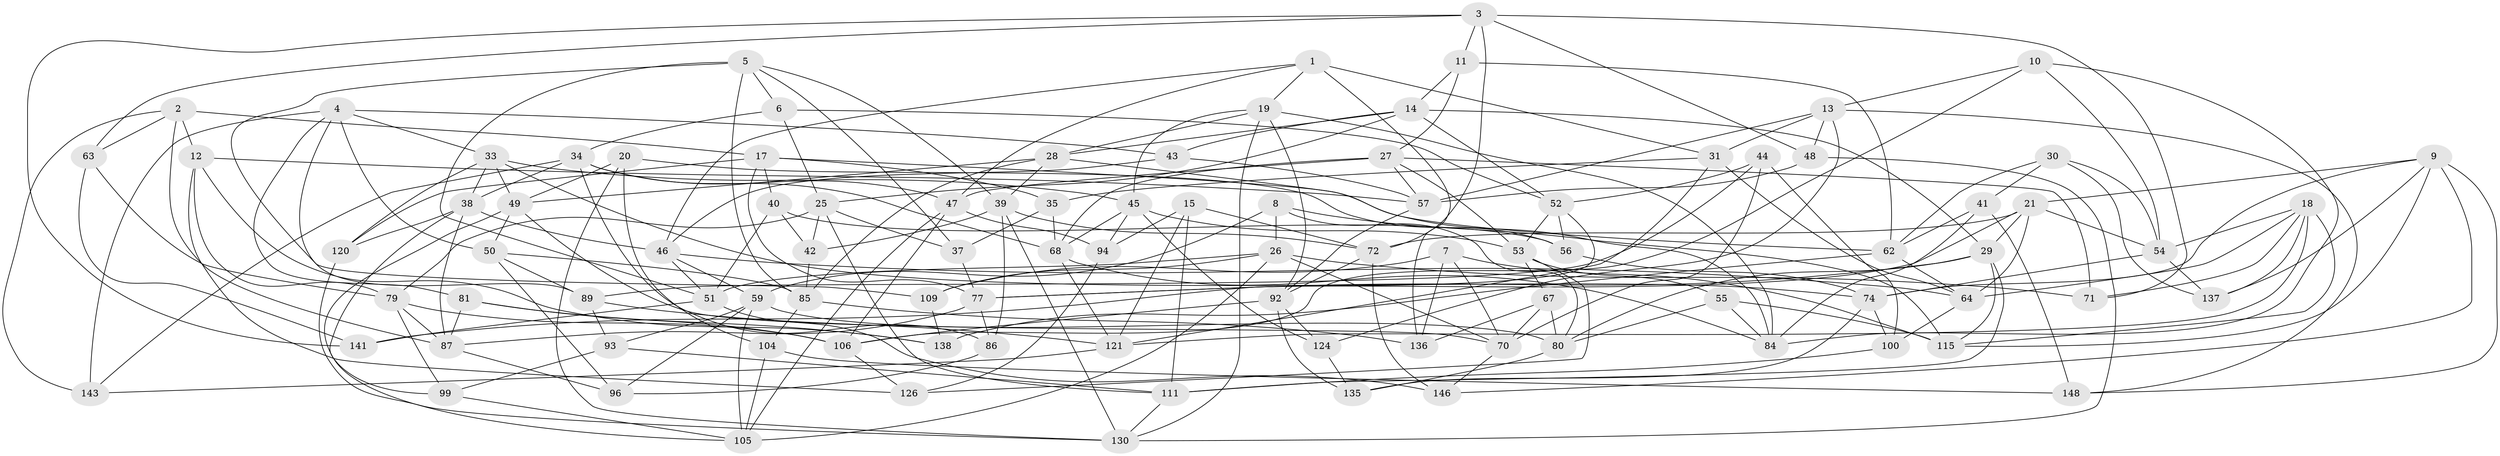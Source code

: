 // Generated by graph-tools (version 1.1) at 2025/24/03/03/25 07:24:22]
// undirected, 95 vertices, 241 edges
graph export_dot {
graph [start="1"]
  node [color=gray90,style=filled];
  1 [super="+127"];
  2 [super="+24"];
  3 [super="+73"];
  4 [super="+75"];
  5 [super="+95"];
  6;
  7;
  8;
  9 [super="+108"];
  10;
  11;
  12 [super="+65"];
  13 [super="+22"];
  14 [super="+16"];
  15;
  17 [super="+23"];
  18 [super="+110"];
  19 [super="+66"];
  20;
  21 [super="+32"];
  25 [super="+107"];
  26 [super="+149"];
  27 [super="+116"];
  28 [super="+128"];
  29 [super="+69"];
  30;
  31 [super="+112"];
  33 [super="+36"];
  34 [super="+114"];
  35;
  37;
  38 [super="+97"];
  39 [super="+58"];
  40;
  41;
  42;
  43;
  44;
  45 [super="+78"];
  46 [super="+134"];
  47 [super="+61"];
  48;
  49 [super="+103"];
  50 [super="+122"];
  51 [super="+145"];
  52 [super="+123"];
  53 [super="+82"];
  54 [super="+76"];
  55;
  56;
  57 [super="+60"];
  59 [super="+101"];
  62 [super="+147"];
  63;
  64 [super="+125"];
  67;
  68 [super="+90"];
  70 [super="+132"];
  71;
  72 [super="+83"];
  74 [super="+140"];
  77 [super="+131"];
  79 [super="+102"];
  80 [super="+98"];
  81;
  84 [super="+129"];
  85 [super="+88"];
  86;
  87 [super="+91"];
  89 [super="+117"];
  92 [super="+139"];
  93;
  94;
  96;
  99;
  100;
  104;
  105 [super="+118"];
  106 [super="+119"];
  109;
  111 [super="+113"];
  115 [super="+142"];
  120;
  121 [super="+133"];
  124;
  126;
  130 [super="+144"];
  135;
  136;
  137;
  138;
  141;
  143;
  146;
  148;
  1 -- 136;
  1 -- 19;
  1 -- 47;
  1 -- 31 [weight=2];
  1 -- 46;
  2 -- 17;
  2 -- 87;
  2 -- 143;
  2 -- 63;
  2 -- 12 [weight=2];
  3 -- 63;
  3 -- 11;
  3 -- 141;
  3 -- 72;
  3 -- 48;
  3 -- 71;
  4 -- 143;
  4 -- 43;
  4 -- 81;
  4 -- 89;
  4 -- 50;
  4 -- 33;
  5 -- 109;
  5 -- 39;
  5 -- 85;
  5 -- 37;
  5 -- 6;
  5 -- 51;
  6 -- 52;
  6 -- 34;
  6 -- 25;
  7 -- 109;
  7 -- 70;
  7 -- 136;
  7 -- 115;
  8 -- 80;
  8 -- 26;
  8 -- 115;
  8 -- 59;
  9 -- 137;
  9 -- 148;
  9 -- 146;
  9 -- 21;
  9 -- 115;
  9 -- 74;
  10 -- 54;
  10 -- 13;
  10 -- 106;
  10 -- 84;
  11 -- 14;
  11 -- 27;
  11 -- 62;
  12 -- 126;
  12 -- 57;
  12 -- 138;
  12 -- 79;
  13 -- 57;
  13 -- 31;
  13 -- 48;
  13 -- 124;
  13 -- 148;
  14 -- 52;
  14 -- 28;
  14 -- 25;
  14 -- 43;
  14 -- 29;
  15 -- 111;
  15 -- 94;
  15 -- 121;
  15 -- 72;
  17 -- 62;
  17 -- 40;
  17 -- 120;
  17 -- 35;
  17 -- 77;
  18 -- 71;
  18 -- 64;
  18 -- 121;
  18 -- 137;
  18 -- 54;
  18 -- 115;
  19 -- 45;
  19 -- 92;
  19 -- 130;
  19 -- 28;
  19 -- 84;
  20 -- 104;
  20 -- 130;
  20 -- 56;
  20 -- 49;
  21 -- 64;
  21 -- 77;
  21 -- 72;
  21 -- 29;
  21 -- 54;
  25 -- 37;
  25 -- 42;
  25 -- 111;
  25 -- 79;
  26 -- 70;
  26 -- 109;
  26 -- 105;
  26 -- 71;
  26 -- 51;
  27 -- 53;
  27 -- 57;
  27 -- 47;
  27 -- 68;
  27 -- 71;
  28 -- 85;
  28 -- 49;
  28 -- 39;
  28 -- 84;
  29 -- 111;
  29 -- 115;
  29 -- 77;
  29 -- 80;
  30 -- 41;
  30 -- 137;
  30 -- 54;
  30 -- 62;
  31 -- 64;
  31 -- 35;
  31 -- 121;
  33 -- 120;
  33 -- 45;
  33 -- 38;
  33 -- 49;
  33 -- 74;
  34 -- 38;
  34 -- 47;
  34 -- 68;
  34 -- 86;
  34 -- 143;
  35 -- 37;
  35 -- 68;
  37 -- 77;
  38 -- 120;
  38 -- 87;
  38 -- 46;
  38 -- 99;
  39 -- 42;
  39 -- 130;
  39 -- 86;
  39 -- 72;
  40 -- 42;
  40 -- 56;
  40 -- 51;
  41 -- 148;
  41 -- 84;
  41 -- 62;
  42 -- 85;
  43 -- 57;
  43 -- 46;
  44 -- 100;
  44 -- 89;
  44 -- 52;
  44 -- 70;
  45 -- 68;
  45 -- 124;
  45 -- 94;
  45 -- 53;
  46 -- 64;
  46 -- 51;
  46 -- 59;
  47 -- 106;
  47 -- 94;
  47 -- 105;
  48 -- 130;
  48 -- 57;
  49 -- 105;
  49 -- 50;
  49 -- 70;
  50 -- 89 [weight=2];
  50 -- 96;
  50 -- 85;
  51 -- 146;
  51 -- 141;
  52 -- 56;
  52 -- 53;
  52 -- 141;
  53 -- 55;
  53 -- 67;
  53 -- 126;
  54 -- 74;
  54 -- 137;
  55 -- 115;
  55 -- 80;
  55 -- 84;
  56 -- 74;
  57 -- 92;
  59 -- 96;
  59 -- 105;
  59 -- 80;
  59 -- 93;
  62 -- 138;
  62 -- 64;
  63 -- 79;
  63 -- 141;
  64 -- 100;
  67 -- 136;
  67 -- 70;
  67 -- 80;
  68 -- 121;
  68 -- 84;
  70 -- 146;
  72 -- 92;
  72 -- 146;
  74 -- 135;
  74 -- 100;
  77 -- 87;
  77 -- 86;
  79 -- 99;
  79 -- 87;
  79 -- 106;
  80 -- 135;
  81 -- 138;
  81 -- 87;
  81 -- 106;
  85 -- 104;
  85 -- 136;
  86 -- 96;
  87 -- 96;
  89 -- 93;
  89 -- 121;
  92 -- 124;
  92 -- 135;
  92 -- 106;
  93 -- 99;
  93 -- 111;
  94 -- 126;
  99 -- 105;
  100 -- 111;
  104 -- 148;
  104 -- 105;
  106 -- 126;
  109 -- 138;
  111 -- 130;
  120 -- 130;
  121 -- 143;
  124 -- 135;
}
